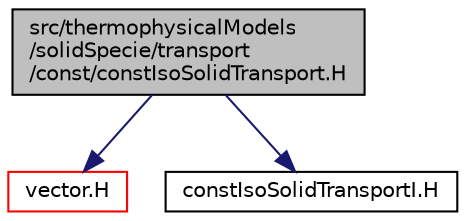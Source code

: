 digraph "src/thermophysicalModels/solidSpecie/transport/const/constIsoSolidTransport.H"
{
  bgcolor="transparent";
  edge [fontname="Helvetica",fontsize="10",labelfontname="Helvetica",labelfontsize="10"];
  node [fontname="Helvetica",fontsize="10",shape=record];
  Node1 [label="src/thermophysicalModels\l/solidSpecie/transport\l/const/constIsoSolidTransport.H",height=0.2,width=0.4,color="black", fillcolor="grey75", style="filled", fontcolor="black"];
  Node1 -> Node2 [color="midnightblue",fontsize="10",style="solid",fontname="Helvetica"];
  Node2 [label="vector.H",height=0.2,width=0.4,color="red",URL="$a09045.html"];
  Node1 -> Node3 [color="midnightblue",fontsize="10",style="solid",fontname="Helvetica"];
  Node3 [label="constIsoSolidTransportI.H",height=0.2,width=0.4,color="black",URL="$a10243.html"];
}
